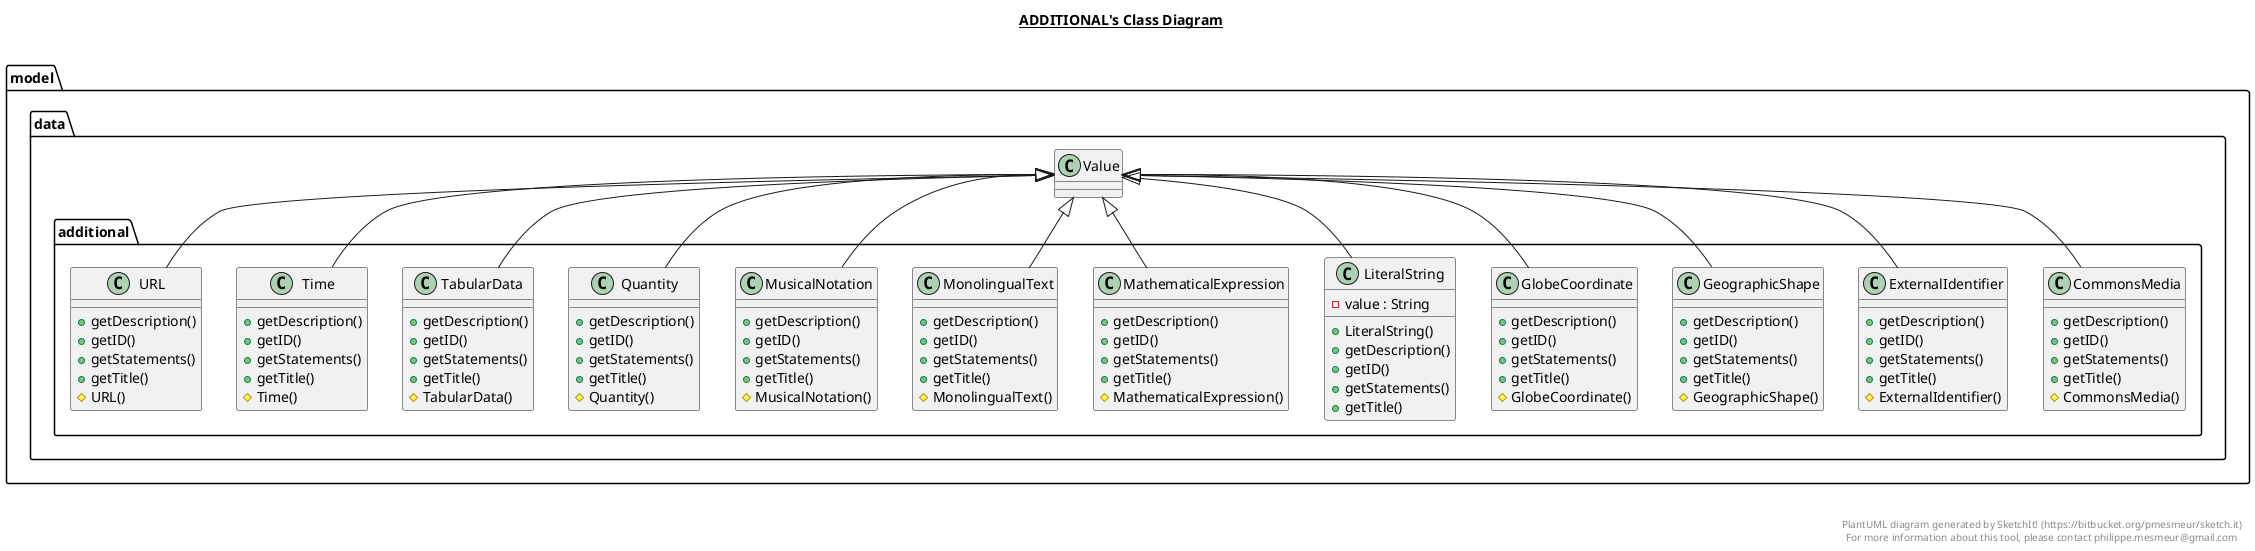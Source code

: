 @startuml

title __ADDITIONAL's Class Diagram__\n

  namespace model.data {
    namespace additional {
      class model.data.additional.CommonsMedia {
          + getDescription()
          + getID()
          + getStatements()
          + getTitle()
          # CommonsMedia()
      }
    }
  }
  

  namespace model.data {
    namespace additional {
      class model.data.additional.ExternalIdentifier {
          + getDescription()
          + getID()
          + getStatements()
          + getTitle()
          # ExternalIdentifier()
      }
    }
  }
  

  namespace model.data {
    namespace additional {
      class model.data.additional.GeographicShape {
          + getDescription()
          + getID()
          + getStatements()
          + getTitle()
          # GeographicShape()
      }
    }
  }
  

  namespace model.data {
    namespace additional {
      class model.data.additional.GlobeCoordinate {
          + getDescription()
          + getID()
          + getStatements()
          + getTitle()
          # GlobeCoordinate()
      }
    }
  }
  

  namespace model.data {
    namespace additional {
      class model.data.additional.LiteralString {
          - value : String
          + LiteralString()
          + getDescription()
          + getID()
          + getStatements()
          + getTitle()
      }
    }
  }
  

  namespace model.data {
    namespace additional {
      class model.data.additional.MathematicalExpression {
          + getDescription()
          + getID()
          + getStatements()
          + getTitle()
          # MathematicalExpression()
      }
    }
  }
  

  namespace model.data {
    namespace additional {
      class model.data.additional.MonolingualText {
          + getDescription()
          + getID()
          + getStatements()
          + getTitle()
          # MonolingualText()
      }
    }
  }
  

  namespace model.data {
    namespace additional {
      class model.data.additional.MusicalNotation {
          + getDescription()
          + getID()
          + getStatements()
          + getTitle()
          # MusicalNotation()
      }
    }
  }
  

  namespace model.data {
    namespace additional {
      class model.data.additional.Quantity {
          + getDescription()
          + getID()
          + getStatements()
          + getTitle()
          # Quantity()
      }
    }
  }
  

  namespace model.data {
    namespace additional {
      class model.data.additional.TabularData {
          + getDescription()
          + getID()
          + getStatements()
          + getTitle()
          # TabularData()
      }
    }
  }
  

  namespace model.data {
    namespace additional {
      class model.data.additional.Time {
          + getDescription()
          + getID()
          + getStatements()
          + getTitle()
          # Time()
      }
    }
  }
  

  namespace model.data {
    namespace additional {
      class model.data.additional.URL {
          + getDescription()
          + getID()
          + getStatements()
          + getTitle()
          # URL()
      }
    }
  }
  

  model.data.additional.CommonsMedia -up-|> model.data.Value
  model.data.additional.ExternalIdentifier -up-|> model.data.Value
  model.data.additional.GeographicShape -up-|> model.data.Value
  model.data.additional.GlobeCoordinate -up-|> model.data.Value
  model.data.additional.LiteralString -up-|> model.data.Value
  model.data.additional.MathematicalExpression -up-|> model.data.Value
  model.data.additional.MonolingualText -up-|> model.data.Value
  model.data.additional.MusicalNotation -up-|> model.data.Value
  model.data.additional.Quantity -up-|> model.data.Value
  model.data.additional.TabularData -up-|> model.data.Value
  model.data.additional.Time -up-|> model.data.Value
  model.data.additional.URL -up-|> model.data.Value


right footer


PlantUML diagram generated by SketchIt! (https://bitbucket.org/pmesmeur/sketch.it)
For more information about this tool, please contact philippe.mesmeur@gmail.com
endfooter

@enduml
